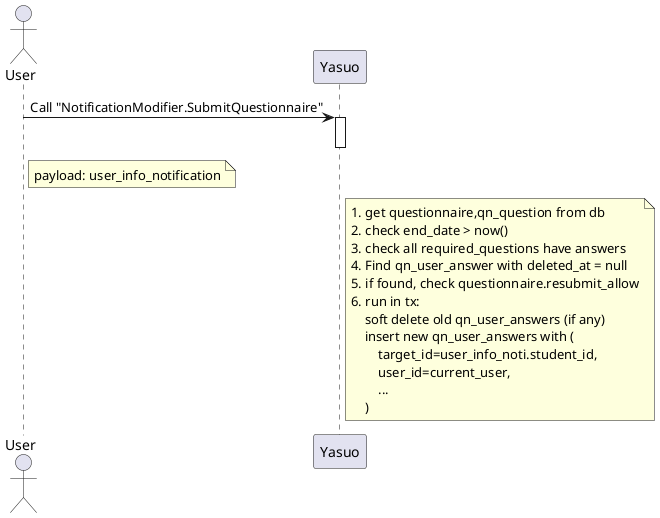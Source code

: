 @startuml AddNewNotification
hide circle

actor User as User order 10
participant Yasuo as Yasuo order 40
User -> Yasuo:  Call "NotificationModifier.SubmitQuestionnaire"
note right User
    payload: user_info_notification
end note

activate Yasuo
note right Yasuo
1. get questionnaire,qn_question from db 
2. check end_date > now()
3. check all required_questions have answers
4. Find qn_user_answer with deleted_at = null
5. if found, check questionnaire.resubmit_allow
6. run in tx: 
    soft delete old qn_user_answers (if any)
    insert new qn_user_answers with (
        target_id=user_info_noti.student_id,
        user_id=current_user,
        ...
    )
end note
deactivate Yasuo
@enduml
